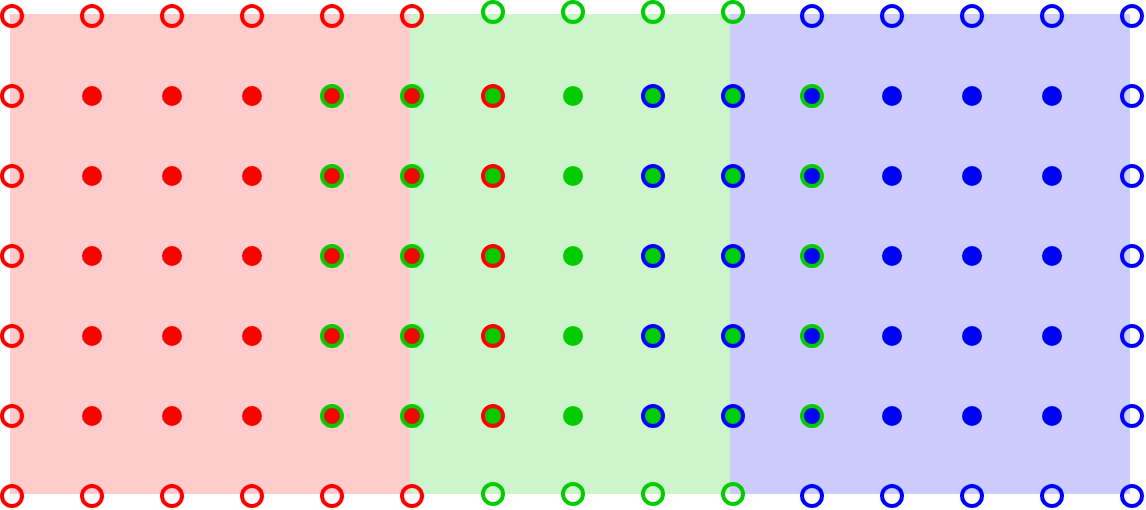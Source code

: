 <mxfile version="20.2.8" type="device"><diagram id="yYR93Ty5OOL8sA68cSsX" name="Page-1"><mxGraphModel dx="1043" dy="512" grid="1" gridSize="10" guides="1" tooltips="1" connect="1" arrows="1" fold="1" page="1" pageScale="1" pageWidth="827" pageHeight="1169" math="0" shadow="0"><root><mxCell id="0"/><mxCell id="1" parent="0"/><mxCell id="2QwchM9UTwQ7uAh9Bh1o-109" value="" style="rounded=0;whiteSpace=wrap;html=1;strokeWidth=2;fillColor=#00CC00;opacity=20;strokeColor=none;" parent="1" vertex="1"><mxGeometry x="520" y="40" width="160" height="240" as="geometry"/></mxCell><mxCell id="48iYf5zXBgcTFg0wNa68-186" value="" style="rounded=0;whiteSpace=wrap;html=1;strokeWidth=2;fillColor=#0000FF;opacity=20;strokeColor=none;" parent="1" vertex="1"><mxGeometry x="680" y="40" width="200" height="240" as="geometry"/></mxCell><mxCell id="48iYf5zXBgcTFg0wNa68-185" value="" style="rounded=0;whiteSpace=wrap;html=1;strokeWidth=2;fillColor=#FF0000;opacity=20;strokeColor=none;" parent="1" vertex="1"><mxGeometry x="320" y="40" width="200" height="240" as="geometry"/></mxCell><mxCell id="48iYf5zXBgcTFg0wNa68-61" value="" style="ellipse;whiteSpace=wrap;html=1;aspect=fixed;strokeWidth=2;fillColor=none;strokeColor=#FF0000;" parent="1" vertex="1"><mxGeometry x="316" y="76" width="10" height="10" as="geometry"/></mxCell><mxCell id="48iYf5zXBgcTFg0wNa68-62" value="" style="ellipse;whiteSpace=wrap;html=1;aspect=fixed;strokeWidth=2;fillColor=#FF0000;strokeColor=none;" parent="1" vertex="1"><mxGeometry x="356" y="76" width="10" height="10" as="geometry"/></mxCell><mxCell id="48iYf5zXBgcTFg0wNa68-64" value="" style="ellipse;whiteSpace=wrap;html=1;aspect=fixed;strokeWidth=2;fillColor=#FF0000;strokeColor=none;" parent="1" vertex="1"><mxGeometry x="396" y="76" width="10" height="10" as="geometry"/></mxCell><mxCell id="48iYf5zXBgcTFg0wNa68-65" value="" style="ellipse;whiteSpace=wrap;html=1;aspect=fixed;strokeWidth=2;fillColor=#FF0000;strokeColor=none;" parent="1" vertex="1"><mxGeometry x="436" y="76" width="10" height="10" as="geometry"/></mxCell><mxCell id="48iYf5zXBgcTFg0wNa68-66" value="" style="ellipse;whiteSpace=wrap;html=1;aspect=fixed;strokeWidth=2;fillColor=none;strokeColor=#FF0000;" parent="1" vertex="1"><mxGeometry x="316" y="116" width="10" height="10" as="geometry"/></mxCell><mxCell id="48iYf5zXBgcTFg0wNa68-67" value="" style="ellipse;whiteSpace=wrap;html=1;aspect=fixed;strokeWidth=2;fillColor=#FF0000;strokeColor=none;" parent="1" vertex="1"><mxGeometry x="356" y="116" width="10" height="10" as="geometry"/></mxCell><mxCell id="48iYf5zXBgcTFg0wNa68-68" value="" style="ellipse;whiteSpace=wrap;html=1;aspect=fixed;strokeWidth=2;fillColor=none;strokeColor=#FF0000;" parent="1" vertex="1"><mxGeometry x="316" y="156" width="10" height="10" as="geometry"/></mxCell><mxCell id="48iYf5zXBgcTFg0wNa68-69" value="" style="ellipse;whiteSpace=wrap;html=1;aspect=fixed;strokeWidth=2;fillColor=#FF0000;strokeColor=none;" parent="1" vertex="1"><mxGeometry x="356" y="156" width="10" height="10" as="geometry"/></mxCell><mxCell id="48iYf5zXBgcTFg0wNa68-70" value="" style="ellipse;whiteSpace=wrap;html=1;aspect=fixed;strokeWidth=2;fillColor=#FF0000;strokeColor=none;" parent="1" vertex="1"><mxGeometry x="396" y="116" width="10" height="10" as="geometry"/></mxCell><mxCell id="48iYf5zXBgcTFg0wNa68-71" value="" style="ellipse;whiteSpace=wrap;html=1;aspect=fixed;strokeWidth=2;fillColor=#FF0000;strokeColor=none;" parent="1" vertex="1"><mxGeometry x="436" y="116" width="10" height="10" as="geometry"/></mxCell><mxCell id="48iYf5zXBgcTFg0wNa68-72" value="" style="ellipse;whiteSpace=wrap;html=1;aspect=fixed;strokeWidth=2;fillColor=#FF0000;strokeColor=none;" parent="1" vertex="1"><mxGeometry x="396" y="156" width="10" height="10" as="geometry"/></mxCell><mxCell id="48iYf5zXBgcTFg0wNa68-73" value="" style="ellipse;whiteSpace=wrap;html=1;aspect=fixed;strokeWidth=2;fillColor=#FF0000;strokeColor=none;" parent="1" vertex="1"><mxGeometry x="436" y="156" width="10" height="10" as="geometry"/></mxCell><mxCell id="48iYf5zXBgcTFg0wNa68-78" value="" style="ellipse;whiteSpace=wrap;html=1;aspect=fixed;strokeWidth=2;fillColor=none;strokeColor=#FF0000;" parent="1" vertex="1"><mxGeometry x="316" y="196" width="10" height="10" as="geometry"/></mxCell><mxCell id="48iYf5zXBgcTFg0wNa68-79" value="" style="ellipse;whiteSpace=wrap;html=1;aspect=fixed;strokeWidth=2;fillColor=#FF0000;strokeColor=none;" parent="1" vertex="1"><mxGeometry x="356" y="196" width="10" height="10" as="geometry"/></mxCell><mxCell id="48iYf5zXBgcTFg0wNa68-80" value="" style="ellipse;whiteSpace=wrap;html=1;aspect=fixed;strokeWidth=2;fillColor=#FF0000;strokeColor=none;" parent="1" vertex="1"><mxGeometry x="396" y="196" width="10" height="10" as="geometry"/></mxCell><mxCell id="48iYf5zXBgcTFg0wNa68-81" value="" style="ellipse;whiteSpace=wrap;html=1;aspect=fixed;strokeWidth=2;fillColor=#FF0000;strokeColor=none;" parent="1" vertex="1"><mxGeometry x="436" y="196" width="10" height="10" as="geometry"/></mxCell><mxCell id="48iYf5zXBgcTFg0wNa68-82" value="" style="ellipse;whiteSpace=wrap;html=1;aspect=fixed;strokeWidth=2;fillColor=none;strokeColor=#FF0000;" parent="1" vertex="1"><mxGeometry x="316" y="236" width="10" height="10" as="geometry"/></mxCell><mxCell id="48iYf5zXBgcTFg0wNa68-83" value="" style="ellipse;whiteSpace=wrap;html=1;aspect=fixed;strokeWidth=2;fillColor=#FF0000;strokeColor=none;" parent="1" vertex="1"><mxGeometry x="356" y="236" width="10" height="10" as="geometry"/></mxCell><mxCell id="48iYf5zXBgcTFg0wNa68-84" value="" style="ellipse;whiteSpace=wrap;html=1;aspect=fixed;strokeWidth=2;fillColor=none;strokeColor=#FF0000;" parent="1" vertex="1"><mxGeometry x="316" y="276" width="10" height="10" as="geometry"/></mxCell><mxCell id="48iYf5zXBgcTFg0wNa68-85" value="" style="ellipse;whiteSpace=wrap;html=1;aspect=fixed;strokeWidth=2;fillColor=none;strokeColor=#FF0000;" parent="1" vertex="1"><mxGeometry x="356" y="276" width="10" height="10" as="geometry"/></mxCell><mxCell id="48iYf5zXBgcTFg0wNa68-86" value="" style="ellipse;whiteSpace=wrap;html=1;aspect=fixed;strokeWidth=2;fillColor=#FF0000;strokeColor=none;" parent="1" vertex="1"><mxGeometry x="396" y="236" width="10" height="10" as="geometry"/></mxCell><mxCell id="48iYf5zXBgcTFg0wNa68-87" value="" style="ellipse;whiteSpace=wrap;html=1;aspect=fixed;strokeWidth=2;fillColor=#FF0000;strokeColor=none;" parent="1" vertex="1"><mxGeometry x="436" y="236" width="10" height="10" as="geometry"/></mxCell><mxCell id="48iYf5zXBgcTFg0wNa68-88" value="" style="ellipse;whiteSpace=wrap;html=1;aspect=fixed;strokeWidth=2;fillColor=none;strokeColor=#FF0000;" parent="1" vertex="1"><mxGeometry x="396" y="276" width="10" height="10" as="geometry"/></mxCell><mxCell id="48iYf5zXBgcTFg0wNa68-89" value="" style="ellipse;whiteSpace=wrap;html=1;aspect=fixed;strokeWidth=2;fillColor=none;strokeColor=#FF0000;" parent="1" vertex="1"><mxGeometry x="436" y="276" width="10" height="10" as="geometry"/></mxCell><mxCell id="48iYf5zXBgcTFg0wNa68-90" value="" style="ellipse;whiteSpace=wrap;html=1;aspect=fixed;strokeWidth=2;fillColor=none;strokeColor=#FF0000;" parent="1" vertex="1"><mxGeometry x="316" y="36" width="10" height="10" as="geometry"/></mxCell><mxCell id="48iYf5zXBgcTFg0wNa68-91" value="" style="ellipse;whiteSpace=wrap;html=1;aspect=fixed;strokeWidth=2;fillColor=none;strokeColor=#FF0000;" parent="1" vertex="1"><mxGeometry x="356" y="36" width="10" height="10" as="geometry"/></mxCell><mxCell id="48iYf5zXBgcTFg0wNa68-92" value="" style="ellipse;whiteSpace=wrap;html=1;aspect=fixed;strokeWidth=2;fillColor=none;strokeColor=#FF0000;" parent="1" vertex="1"><mxGeometry x="396" y="36" width="10" height="10" as="geometry"/></mxCell><mxCell id="48iYf5zXBgcTFg0wNa68-93" value="" style="ellipse;whiteSpace=wrap;html=1;aspect=fixed;strokeWidth=2;fillColor=none;strokeColor=#FF0000;" parent="1" vertex="1"><mxGeometry x="436" y="36" width="10" height="10" as="geometry"/></mxCell><mxCell id="48iYf5zXBgcTFg0wNa68-94" value="" style="ellipse;whiteSpace=wrap;html=1;aspect=fixed;strokeWidth=2;fillColor=#FF0000;strokeColor=#00CC00;" parent="1" vertex="1"><mxGeometry x="476" y="76" width="10" height="10" as="geometry"/></mxCell><mxCell id="48iYf5zXBgcTFg0wNa68-95" value="" style="ellipse;whiteSpace=wrap;html=1;aspect=fixed;strokeWidth=2;fillColor=#FF0000;strokeColor=#00CC00;" parent="1" vertex="1"><mxGeometry x="516" y="76" width="10" height="10" as="geometry"/></mxCell><mxCell id="48iYf5zXBgcTFg0wNa68-96" value="" style="ellipse;whiteSpace=wrap;html=1;aspect=fixed;strokeWidth=2;fillColor=#FF0000;strokeColor=#00CC00;" parent="1" vertex="1"><mxGeometry x="476" y="116" width="10" height="10" as="geometry"/></mxCell><mxCell id="48iYf5zXBgcTFg0wNa68-97" value="" style="ellipse;whiteSpace=wrap;html=1;aspect=fixed;strokeWidth=2;fillColor=#FF0000;strokeColor=#00CC00;" parent="1" vertex="1"><mxGeometry x="516" y="116" width="10" height="10" as="geometry"/></mxCell><mxCell id="48iYf5zXBgcTFg0wNa68-98" value="" style="ellipse;whiteSpace=wrap;html=1;aspect=fixed;strokeWidth=2;fillColor=#FF0000;strokeColor=#00CC00;" parent="1" vertex="1"><mxGeometry x="476" y="156" width="10" height="10" as="geometry"/></mxCell><mxCell id="48iYf5zXBgcTFg0wNa68-99" value="" style="ellipse;whiteSpace=wrap;html=1;aspect=fixed;strokeWidth=2;fillColor=#FF0000;strokeColor=#00CC00;" parent="1" vertex="1"><mxGeometry x="516" y="156" width="10" height="10" as="geometry"/></mxCell><mxCell id="48iYf5zXBgcTFg0wNa68-100" value="" style="ellipse;whiteSpace=wrap;html=1;aspect=fixed;strokeWidth=2;fillColor=#FF0000;strokeColor=#00CC00;" parent="1" vertex="1"><mxGeometry x="476" y="196" width="10" height="10" as="geometry"/></mxCell><mxCell id="48iYf5zXBgcTFg0wNa68-101" value="" style="ellipse;whiteSpace=wrap;html=1;aspect=fixed;strokeWidth=2;fillColor=#FF0000;strokeColor=#00CC00;" parent="1" vertex="1"><mxGeometry x="516" y="196" width="10" height="10" as="geometry"/></mxCell><mxCell id="48iYf5zXBgcTFg0wNa68-102" value="" style="ellipse;whiteSpace=wrap;html=1;aspect=fixed;strokeWidth=2;fillColor=#FF0000;strokeColor=#00CC00;" parent="1" vertex="1"><mxGeometry x="476" y="236" width="10" height="10" as="geometry"/></mxCell><mxCell id="48iYf5zXBgcTFg0wNa68-103" value="" style="ellipse;whiteSpace=wrap;html=1;aspect=fixed;strokeWidth=2;fillColor=#FF0000;strokeColor=#00CC00;" parent="1" vertex="1"><mxGeometry x="516" y="236" width="10" height="10" as="geometry"/></mxCell><mxCell id="48iYf5zXBgcTFg0wNa68-104" value="" style="ellipse;whiteSpace=wrap;html=1;aspect=fixed;strokeWidth=2;fillColor=none;strokeColor=#FF0000;" parent="1" vertex="1"><mxGeometry x="476" y="276" width="10" height="10" as="geometry"/></mxCell><mxCell id="48iYf5zXBgcTFg0wNa68-105" value="" style="ellipse;whiteSpace=wrap;html=1;aspect=fixed;strokeWidth=2;fillColor=none;strokeColor=#FF0000;" parent="1" vertex="1"><mxGeometry x="516" y="276" width="10" height="10" as="geometry"/></mxCell><mxCell id="48iYf5zXBgcTFg0wNa68-106" value="" style="ellipse;whiteSpace=wrap;html=1;aspect=fixed;strokeWidth=2;fillColor=none;strokeColor=#FF0000;" parent="1" vertex="1"><mxGeometry x="476" y="36" width="10" height="10" as="geometry"/></mxCell><mxCell id="48iYf5zXBgcTFg0wNa68-107" value="" style="ellipse;whiteSpace=wrap;html=1;aspect=fixed;strokeWidth=2;fillColor=none;strokeColor=#FF0000;" parent="1" vertex="1"><mxGeometry x="516" y="36" width="10" height="10" as="geometry"/></mxCell><mxCell id="48iYf5zXBgcTFg0wNa68-108" value="" style="ellipse;whiteSpace=wrap;html=1;aspect=fixed;strokeWidth=2;fillColor=#0000FF;strokeColor=#00CC00;" parent="1" vertex="1"><mxGeometry x="716" y="76" width="10" height="10" as="geometry"/></mxCell><mxCell id="48iYf5zXBgcTFg0wNa68-109" value="" style="ellipse;whiteSpace=wrap;html=1;aspect=fixed;strokeWidth=2;fillColor=#0000FF;strokeColor=none;" parent="1" vertex="1"><mxGeometry x="756" y="76" width="10" height="10" as="geometry"/></mxCell><mxCell id="48iYf5zXBgcTFg0wNa68-110" value="" style="ellipse;whiteSpace=wrap;html=1;aspect=fixed;strokeWidth=2;fillColor=#0000FF;strokeColor=#00CC00;" parent="1" vertex="1"><mxGeometry x="716" y="116" width="10" height="10" as="geometry"/></mxCell><mxCell id="48iYf5zXBgcTFg0wNa68-111" value="" style="ellipse;whiteSpace=wrap;html=1;aspect=fixed;strokeWidth=2;fillColor=#0000FF;strokeColor=none;" parent="1" vertex="1"><mxGeometry x="756" y="116" width="10" height="10" as="geometry"/></mxCell><mxCell id="48iYf5zXBgcTFg0wNa68-112" value="" style="ellipse;whiteSpace=wrap;html=1;aspect=fixed;strokeWidth=2;fillColor=#0000FF;strokeColor=#00CC00;" parent="1" vertex="1"><mxGeometry x="716" y="156" width="10" height="10" as="geometry"/></mxCell><mxCell id="48iYf5zXBgcTFg0wNa68-113" value="" style="ellipse;whiteSpace=wrap;html=1;aspect=fixed;strokeWidth=2;fillColor=#0000FF;strokeColor=none;" parent="1" vertex="1"><mxGeometry x="756" y="156" width="10" height="10" as="geometry"/></mxCell><mxCell id="48iYf5zXBgcTFg0wNa68-114" value="" style="ellipse;whiteSpace=wrap;html=1;aspect=fixed;strokeWidth=2;fillColor=#0000FF;strokeColor=#00CC00;" parent="1" vertex="1"><mxGeometry x="716" y="196" width="10" height="10" as="geometry"/></mxCell><mxCell id="48iYf5zXBgcTFg0wNa68-115" value="" style="ellipse;whiteSpace=wrap;html=1;aspect=fixed;strokeWidth=2;fillColor=#0000FF;strokeColor=none;" parent="1" vertex="1"><mxGeometry x="756" y="196" width="10" height="10" as="geometry"/></mxCell><mxCell id="48iYf5zXBgcTFg0wNa68-116" value="" style="ellipse;whiteSpace=wrap;html=1;aspect=fixed;strokeWidth=2;fillColor=#0000FF;strokeColor=#00CC00;" parent="1" vertex="1"><mxGeometry x="716" y="236" width="10" height="10" as="geometry"/></mxCell><mxCell id="48iYf5zXBgcTFg0wNa68-117" value="" style="ellipse;whiteSpace=wrap;html=1;aspect=fixed;strokeWidth=2;fillColor=#0000FF;strokeColor=none;" parent="1" vertex="1"><mxGeometry x="756" y="236" width="10" height="10" as="geometry"/></mxCell><mxCell id="48iYf5zXBgcTFg0wNa68-118" value="" style="ellipse;whiteSpace=wrap;html=1;aspect=fixed;strokeWidth=2;fillColor=none;strokeColor=#0000FF;" parent="1" vertex="1"><mxGeometry x="716" y="276" width="10" height="10" as="geometry"/></mxCell><mxCell id="48iYf5zXBgcTFg0wNa68-119" value="" style="ellipse;whiteSpace=wrap;html=1;aspect=fixed;strokeWidth=2;fillColor=none;strokeColor=#0000FF;" parent="1" vertex="1"><mxGeometry x="756" y="276" width="10" height="10" as="geometry"/></mxCell><mxCell id="48iYf5zXBgcTFg0wNa68-120" value="" style="ellipse;whiteSpace=wrap;html=1;aspect=fixed;strokeWidth=2;fillColor=none;strokeColor=#0000FF;" parent="1" vertex="1"><mxGeometry x="716" y="36" width="10" height="10" as="geometry"/></mxCell><mxCell id="48iYf5zXBgcTFg0wNa68-121" value="" style="ellipse;whiteSpace=wrap;html=1;aspect=fixed;strokeWidth=2;fillColor=none;strokeColor=#0000FF;" parent="1" vertex="1"><mxGeometry x="756" y="36" width="10" height="10" as="geometry"/></mxCell><mxCell id="48iYf5zXBgcTFg0wNa68-122" value="" style="ellipse;whiteSpace=wrap;html=1;aspect=fixed;strokeWidth=2;fillColor=#0000FF;strokeColor=none;" parent="1" vertex="1"><mxGeometry x="796" y="76" width="10" height="10" as="geometry"/></mxCell><mxCell id="48iYf5zXBgcTFg0wNa68-123" value="" style="ellipse;whiteSpace=wrap;html=1;aspect=fixed;strokeWidth=2;fillColor=#0000FF;strokeColor=none;" parent="1" vertex="1"><mxGeometry x="836" y="76" width="10" height="10" as="geometry"/></mxCell><mxCell id="48iYf5zXBgcTFg0wNa68-124" value="" style="ellipse;whiteSpace=wrap;html=1;aspect=fixed;strokeWidth=2;fillColor=#0000FF;strokeColor=none;" parent="1" vertex="1"><mxGeometry x="796" y="116" width="10" height="10" as="geometry"/></mxCell><mxCell id="48iYf5zXBgcTFg0wNa68-125" value="" style="ellipse;whiteSpace=wrap;html=1;aspect=fixed;strokeWidth=2;fillColor=#0000FF;strokeColor=none;" parent="1" vertex="1"><mxGeometry x="836" y="116" width="10" height="10" as="geometry"/></mxCell><mxCell id="48iYf5zXBgcTFg0wNa68-126" value="" style="ellipse;whiteSpace=wrap;html=1;aspect=fixed;strokeWidth=2;fillColor=#0000FF;strokeColor=none;" parent="1" vertex="1"><mxGeometry x="796" y="156" width="10" height="10" as="geometry"/></mxCell><mxCell id="48iYf5zXBgcTFg0wNa68-127" value="" style="ellipse;whiteSpace=wrap;html=1;aspect=fixed;strokeWidth=2;fillColor=#0000FF;strokeColor=none;" parent="1" vertex="1"><mxGeometry x="836" y="156" width="10" height="10" as="geometry"/></mxCell><mxCell id="48iYf5zXBgcTFg0wNa68-128" value="" style="ellipse;whiteSpace=wrap;html=1;aspect=fixed;strokeWidth=2;fillColor=#0000FF;strokeColor=none;" parent="1" vertex="1"><mxGeometry x="796" y="196" width="10" height="10" as="geometry"/></mxCell><mxCell id="48iYf5zXBgcTFg0wNa68-129" value="" style="ellipse;whiteSpace=wrap;html=1;aspect=fixed;strokeWidth=2;fillColor=#0000FF;strokeColor=none;" parent="1" vertex="1"><mxGeometry x="836" y="196" width="10" height="10" as="geometry"/></mxCell><mxCell id="48iYf5zXBgcTFg0wNa68-130" value="" style="ellipse;whiteSpace=wrap;html=1;aspect=fixed;strokeWidth=2;fillColor=#0000FF;strokeColor=none;" parent="1" vertex="1"><mxGeometry x="796" y="236" width="10" height="10" as="geometry"/></mxCell><mxCell id="48iYf5zXBgcTFg0wNa68-131" value="" style="ellipse;whiteSpace=wrap;html=1;aspect=fixed;strokeWidth=2;fillColor=#0000FF;strokeColor=none;" parent="1" vertex="1"><mxGeometry x="836" y="236" width="10" height="10" as="geometry"/></mxCell><mxCell id="48iYf5zXBgcTFg0wNa68-132" value="" style="ellipse;whiteSpace=wrap;html=1;aspect=fixed;strokeWidth=2;fillColor=none;strokeColor=#0000FF;" parent="1" vertex="1"><mxGeometry x="796" y="276" width="10" height="10" as="geometry"/></mxCell><mxCell id="48iYf5zXBgcTFg0wNa68-133" value="" style="ellipse;whiteSpace=wrap;html=1;aspect=fixed;strokeWidth=2;fillColor=none;strokeColor=#0000FF;" parent="1" vertex="1"><mxGeometry x="836" y="276" width="10" height="10" as="geometry"/></mxCell><mxCell id="48iYf5zXBgcTFg0wNa68-134" value="" style="ellipse;whiteSpace=wrap;html=1;aspect=fixed;strokeWidth=2;fillColor=none;strokeColor=#0000FF;" parent="1" vertex="1"><mxGeometry x="796" y="36" width="10" height="10" as="geometry"/></mxCell><mxCell id="48iYf5zXBgcTFg0wNa68-135" value="" style="ellipse;whiteSpace=wrap;html=1;aspect=fixed;strokeWidth=2;fillColor=none;strokeColor=#0000FF;" parent="1" vertex="1"><mxGeometry x="836" y="36" width="10" height="10" as="geometry"/></mxCell><mxCell id="48iYf5zXBgcTFg0wNa68-136" value="" style="ellipse;whiteSpace=wrap;html=1;aspect=fixed;strokeWidth=2;fillColor=none;strokeColor=#0000FF;" parent="1" vertex="1"><mxGeometry x="876" y="76" width="10" height="10" as="geometry"/></mxCell><mxCell id="48iYf5zXBgcTFg0wNa68-138" value="" style="ellipse;whiteSpace=wrap;html=1;aspect=fixed;strokeWidth=2;fillColor=none;strokeColor=#0000FF;" parent="1" vertex="1"><mxGeometry x="876" y="116" width="10" height="10" as="geometry"/></mxCell><mxCell id="48iYf5zXBgcTFg0wNa68-140" value="" style="ellipse;whiteSpace=wrap;html=1;aspect=fixed;strokeWidth=2;fillColor=none;strokeColor=#0000FF;" parent="1" vertex="1"><mxGeometry x="876" y="156" width="10" height="10" as="geometry"/></mxCell><mxCell id="48iYf5zXBgcTFg0wNa68-142" value="" style="ellipse;whiteSpace=wrap;html=1;aspect=fixed;strokeWidth=2;fillColor=none;strokeColor=#0000FF;" parent="1" vertex="1"><mxGeometry x="876" y="196" width="10" height="10" as="geometry"/></mxCell><mxCell id="48iYf5zXBgcTFg0wNa68-144" value="" style="ellipse;whiteSpace=wrap;html=1;aspect=fixed;strokeWidth=2;fillColor=none;strokeColor=#0000FF;" parent="1" vertex="1"><mxGeometry x="876" y="236" width="10" height="10" as="geometry"/></mxCell><mxCell id="48iYf5zXBgcTFg0wNa68-146" value="" style="ellipse;whiteSpace=wrap;html=1;aspect=fixed;strokeWidth=2;fillColor=none;strokeColor=#0000FF;" parent="1" vertex="1"><mxGeometry x="876" y="276" width="10" height="10" as="geometry"/></mxCell><mxCell id="48iYf5zXBgcTFg0wNa68-148" value="" style="ellipse;whiteSpace=wrap;html=1;aspect=fixed;strokeWidth=2;fillColor=none;strokeColor=#0000FF;" parent="1" vertex="1"><mxGeometry x="876" y="36" width="10" height="10" as="geometry"/></mxCell><mxCell id="2QwchM9UTwQ7uAh9Bh1o-59" value="" style="ellipse;whiteSpace=wrap;html=1;aspect=fixed;strokeWidth=2;fillColor=#00CC00;strokeColor=#FF0000;" parent="1" vertex="1"><mxGeometry x="556.5" y="76" width="10" height="10" as="geometry"/></mxCell><mxCell id="2QwchM9UTwQ7uAh9Bh1o-60" value="" style="ellipse;whiteSpace=wrap;html=1;aspect=fixed;strokeWidth=2;fillColor=#00CC00;strokeColor=none;" parent="1" vertex="1"><mxGeometry x="596.5" y="76" width="10" height="10" as="geometry"/></mxCell><mxCell id="2QwchM9UTwQ7uAh9Bh1o-63" value="" style="ellipse;whiteSpace=wrap;html=1;aspect=fixed;strokeWidth=2;fillColor=#00CC00;strokeColor=#FF0000;" parent="1" vertex="1"><mxGeometry x="556.5" y="116" width="10" height="10" as="geometry"/></mxCell><mxCell id="2QwchM9UTwQ7uAh9Bh1o-64" value="" style="ellipse;whiteSpace=wrap;html=1;aspect=fixed;strokeWidth=2;fillColor=#00CC00;strokeColor=none;" parent="1" vertex="1"><mxGeometry x="596.5" y="116" width="10" height="10" as="geometry"/></mxCell><mxCell id="2QwchM9UTwQ7uAh9Bh1o-65" value="" style="ellipse;whiteSpace=wrap;html=1;aspect=fixed;strokeWidth=2;fillColor=#00CC00;strokeColor=#FF0000;" parent="1" vertex="1"><mxGeometry x="556.5" y="156" width="10" height="10" as="geometry"/></mxCell><mxCell id="2QwchM9UTwQ7uAh9Bh1o-66" value="" style="ellipse;whiteSpace=wrap;html=1;aspect=fixed;strokeWidth=2;fillColor=#00CC00;strokeColor=none;" parent="1" vertex="1"><mxGeometry x="596.5" y="156" width="10" height="10" as="geometry"/></mxCell><mxCell id="2QwchM9UTwQ7uAh9Bh1o-68" value="" style="ellipse;whiteSpace=wrap;html=1;aspect=fixed;strokeWidth=2;fillColor=#00CC00;strokeColor=#FF0000;" parent="1" vertex="1"><mxGeometry x="556.5" y="196" width="10" height="10" as="geometry"/></mxCell><mxCell id="2QwchM9UTwQ7uAh9Bh1o-69" value="" style="ellipse;whiteSpace=wrap;html=1;aspect=fixed;strokeWidth=2;fillColor=#00CC00;strokeColor=none;" parent="1" vertex="1"><mxGeometry x="596.5" y="196" width="10" height="10" as="geometry"/></mxCell><mxCell id="2QwchM9UTwQ7uAh9Bh1o-71" value="" style="ellipse;whiteSpace=wrap;html=1;aspect=fixed;strokeWidth=2;fillColor=#00CC00;strokeColor=#FF0000;" parent="1" vertex="1"><mxGeometry x="556.5" y="236" width="10" height="10" as="geometry"/></mxCell><mxCell id="2QwchM9UTwQ7uAh9Bh1o-72" value="" style="ellipse;whiteSpace=wrap;html=1;aspect=fixed;strokeWidth=2;fillColor=#00CC00;strokeColor=none;" parent="1" vertex="1"><mxGeometry x="596.5" y="236" width="10" height="10" as="geometry"/></mxCell><mxCell id="2QwchM9UTwQ7uAh9Bh1o-73" value="" style="ellipse;whiteSpace=wrap;html=1;aspect=fixed;strokeWidth=2;fillColor=#00CC00;strokeColor=#0000FF;" parent="1" vertex="1"><mxGeometry x="636.5" y="76" width="10" height="10" as="geometry"/></mxCell><mxCell id="2QwchM9UTwQ7uAh9Bh1o-74" value="" style="ellipse;whiteSpace=wrap;html=1;aspect=fixed;strokeWidth=2;fillColor=#00CC00;strokeColor=#0000FF;" parent="1" vertex="1"><mxGeometry x="676.5" y="76" width="10" height="10" as="geometry"/></mxCell><mxCell id="2QwchM9UTwQ7uAh9Bh1o-75" value="" style="ellipse;whiteSpace=wrap;html=1;aspect=fixed;strokeWidth=2;fillColor=#00CC00;strokeColor=#0000FF;" parent="1" vertex="1"><mxGeometry x="636.5" y="116" width="10" height="10" as="geometry"/></mxCell><mxCell id="2QwchM9UTwQ7uAh9Bh1o-76" value="" style="ellipse;whiteSpace=wrap;html=1;aspect=fixed;strokeWidth=2;fillColor=#00CC00;strokeColor=#0000FF;" parent="1" vertex="1"><mxGeometry x="676.5" y="116" width="10" height="10" as="geometry"/></mxCell><mxCell id="2QwchM9UTwQ7uAh9Bh1o-77" value="" style="ellipse;whiteSpace=wrap;html=1;aspect=fixed;strokeWidth=2;fillColor=#00CC00;strokeColor=#0000FF;" parent="1" vertex="1"><mxGeometry x="636.5" y="156" width="10" height="10" as="geometry"/></mxCell><mxCell id="2QwchM9UTwQ7uAh9Bh1o-78" value="" style="ellipse;whiteSpace=wrap;html=1;aspect=fixed;strokeWidth=2;fillColor=#00CC00;strokeColor=#0000FF;" parent="1" vertex="1"><mxGeometry x="676.5" y="156" width="10" height="10" as="geometry"/></mxCell><mxCell id="2QwchM9UTwQ7uAh9Bh1o-79" value="" style="ellipse;whiteSpace=wrap;html=1;aspect=fixed;strokeWidth=2;fillColor=#00CC00;strokeColor=#0000FF;" parent="1" vertex="1"><mxGeometry x="636.5" y="196" width="10" height="10" as="geometry"/></mxCell><mxCell id="2QwchM9UTwQ7uAh9Bh1o-80" value="" style="ellipse;whiteSpace=wrap;html=1;aspect=fixed;strokeWidth=2;fillColor=#00CC00;strokeColor=#0000FF;" parent="1" vertex="1"><mxGeometry x="676.5" y="196" width="10" height="10" as="geometry"/></mxCell><mxCell id="2QwchM9UTwQ7uAh9Bh1o-81" value="" style="ellipse;whiteSpace=wrap;html=1;aspect=fixed;strokeWidth=2;fillColor=#00CC00;strokeColor=#0000FF;" parent="1" vertex="1"><mxGeometry x="636.5" y="236" width="10" height="10" as="geometry"/></mxCell><mxCell id="2QwchM9UTwQ7uAh9Bh1o-82" value="" style="ellipse;whiteSpace=wrap;html=1;aspect=fixed;strokeWidth=2;fillColor=#00CC00;strokeColor=#0000FF;" parent="1" vertex="1"><mxGeometry x="676.5" y="236" width="10" height="10" as="geometry"/></mxCell><mxCell id="2QwchM9UTwQ7uAh9Bh1o-91" value="" style="ellipse;whiteSpace=wrap;html=1;aspect=fixed;strokeWidth=2;fillColor=none;strokeColor=#00CC00;" parent="1" vertex="1"><mxGeometry x="556.5" y="275" width="10" height="10" as="geometry"/></mxCell><mxCell id="2QwchM9UTwQ7uAh9Bh1o-92" value="" style="ellipse;whiteSpace=wrap;html=1;aspect=fixed;strokeWidth=2;fillColor=none;strokeColor=#00CC00;" parent="1" vertex="1"><mxGeometry x="596.5" y="275" width="10" height="10" as="geometry"/></mxCell><mxCell id="2QwchM9UTwQ7uAh9Bh1o-93" value="" style="ellipse;whiteSpace=wrap;html=1;aspect=fixed;strokeWidth=2;fillColor=none;strokeColor=#00CC00;" parent="1" vertex="1"><mxGeometry x="636.5" y="275" width="10" height="10" as="geometry"/></mxCell><mxCell id="2QwchM9UTwQ7uAh9Bh1o-94" value="" style="ellipse;whiteSpace=wrap;html=1;aspect=fixed;strokeWidth=2;fillColor=none;strokeColor=#00CC00;" parent="1" vertex="1"><mxGeometry x="676.5" y="275" width="10" height="10" as="geometry"/></mxCell><mxCell id="2QwchM9UTwQ7uAh9Bh1o-96" value="" style="ellipse;whiteSpace=wrap;html=1;aspect=fixed;strokeWidth=2;fillColor=none;strokeColor=#00CC00;" parent="1" vertex="1"><mxGeometry x="556.5" y="34" width="10" height="10" as="geometry"/></mxCell><mxCell id="2QwchM9UTwQ7uAh9Bh1o-97" value="" style="ellipse;whiteSpace=wrap;html=1;aspect=fixed;strokeWidth=2;fillColor=none;strokeColor=#00CC00;" parent="1" vertex="1"><mxGeometry x="596.5" y="34" width="10" height="10" as="geometry"/></mxCell><mxCell id="2QwchM9UTwQ7uAh9Bh1o-98" value="" style="ellipse;whiteSpace=wrap;html=1;aspect=fixed;strokeWidth=2;fillColor=none;strokeColor=#00CC00;" parent="1" vertex="1"><mxGeometry x="636.5" y="34" width="10" height="10" as="geometry"/></mxCell><mxCell id="2QwchM9UTwQ7uAh9Bh1o-99" value="" style="ellipse;whiteSpace=wrap;html=1;aspect=fixed;strokeWidth=2;fillColor=none;strokeColor=#00CC00;" parent="1" vertex="1"><mxGeometry x="676.5" y="34" width="10" height="10" as="geometry"/></mxCell></root></mxGraphModel></diagram></mxfile>